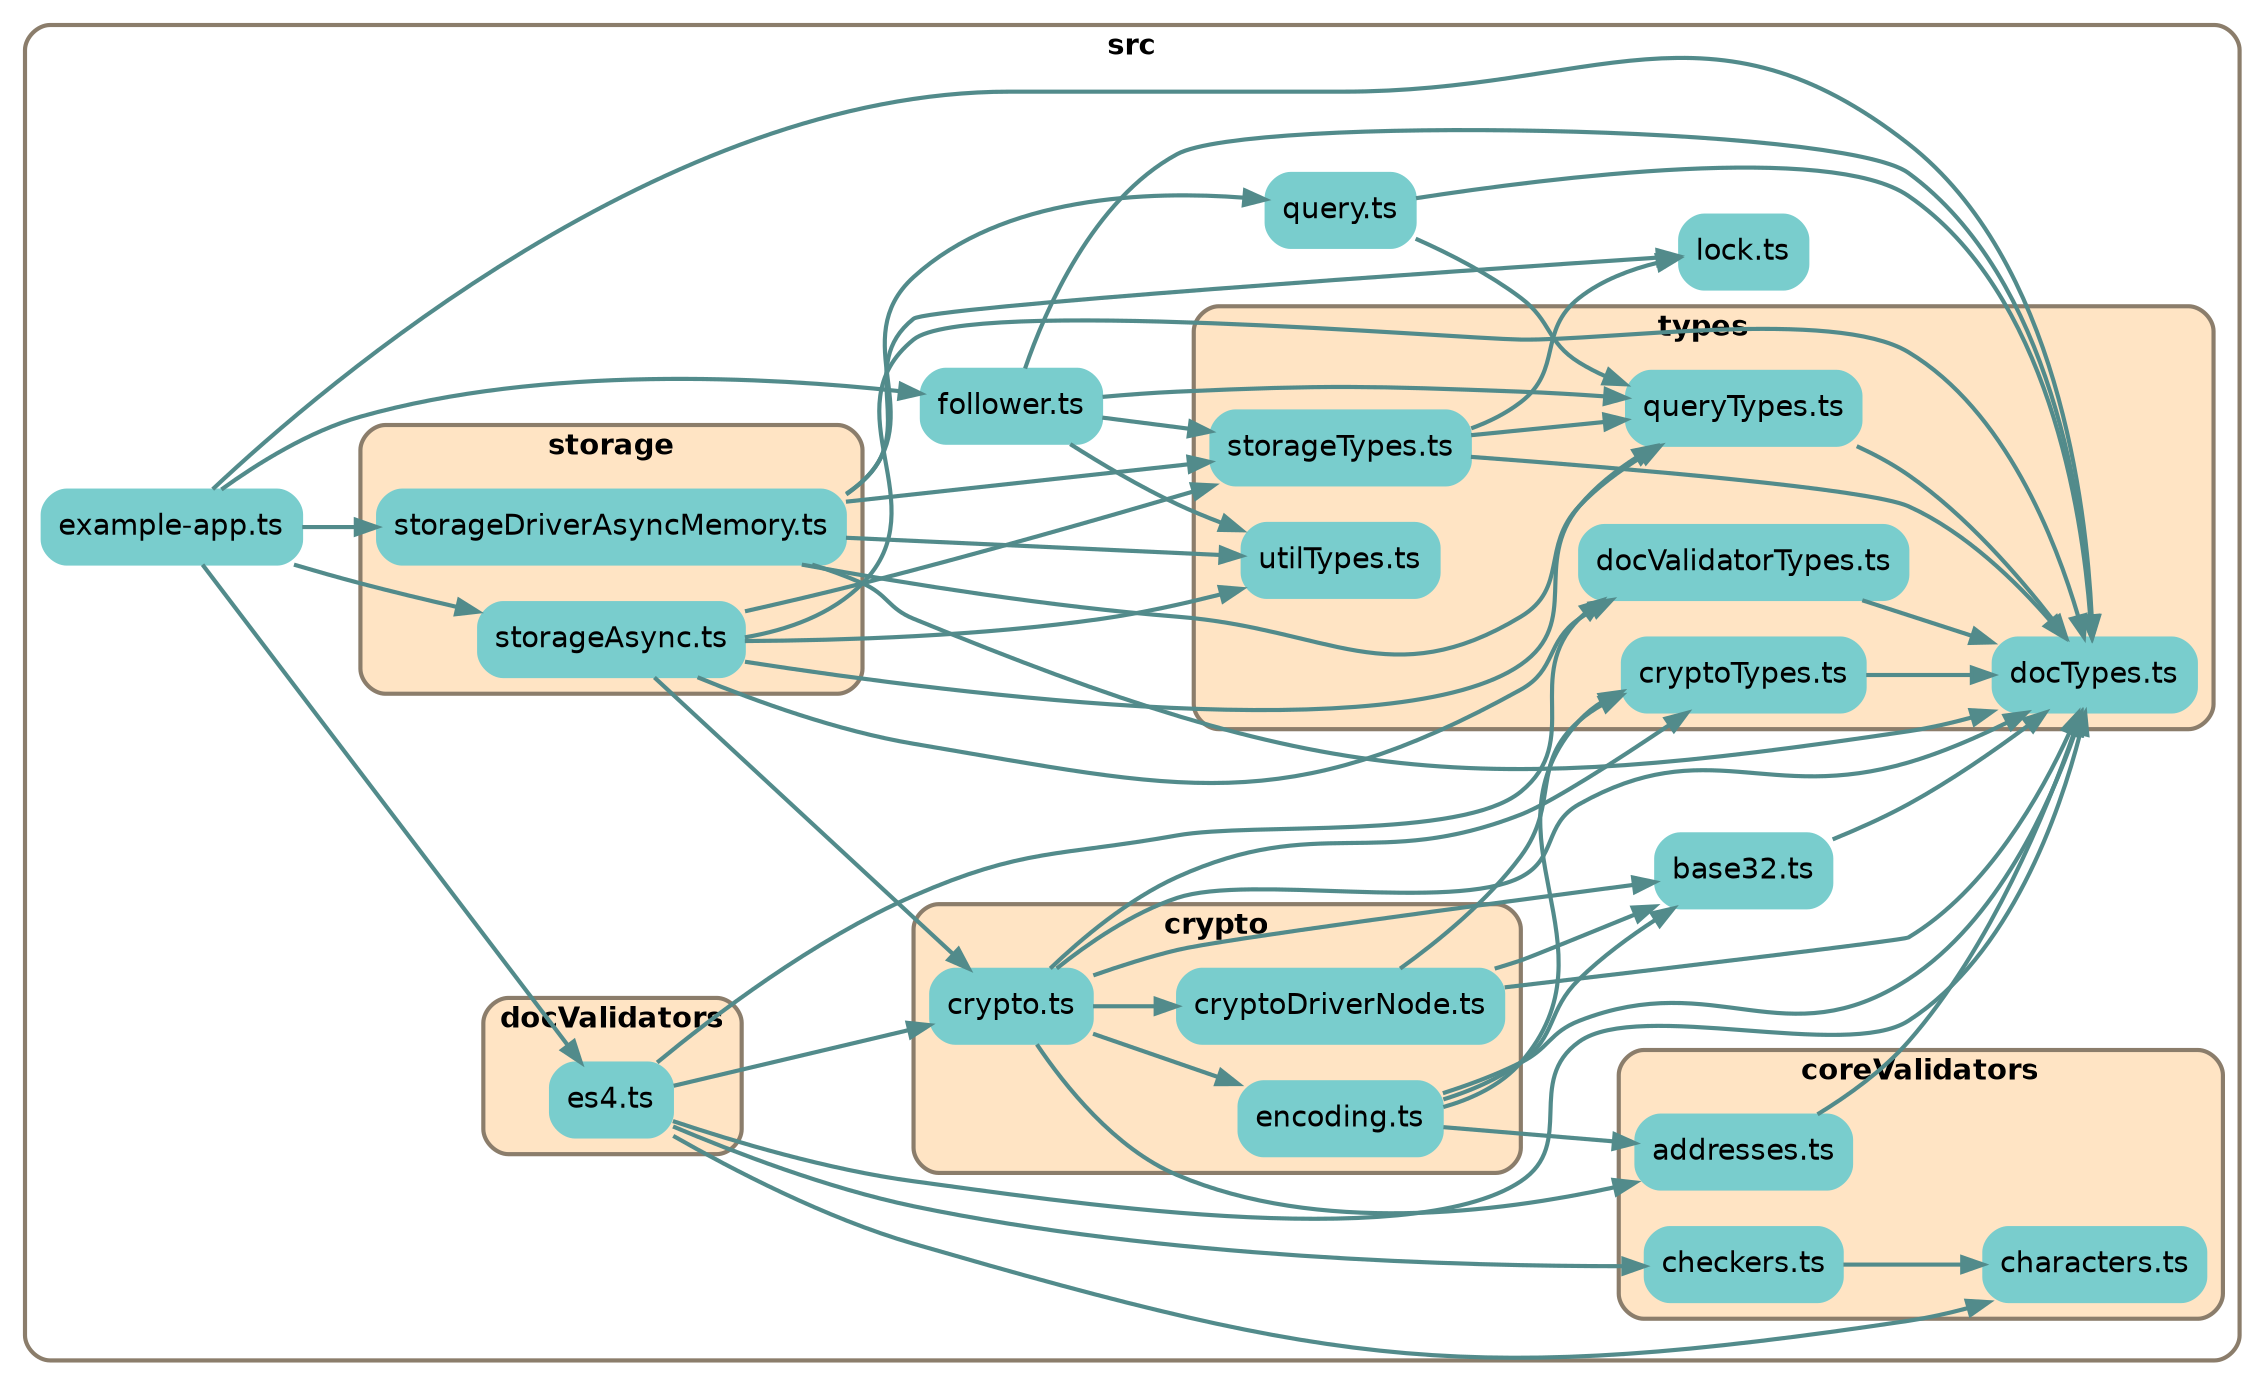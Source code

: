 
digraph G {
    //splines=line;
    //splines=polyline;
    splines=true;
    rankdir=LR;
    //newrank=true;
    compound=true;
    graph [fontname = "helvetica"];  // dpi=72
    node [fontname = "helvetica"];
    edge [fontname = "helvetica"];
    
    // files in their folder clusters

    subgraph cluster6263276666 {
        label=<<b>src</b>>;
        style="rounded";
        color=bisque4;
        penwidth=2;
                    
        "src/base32.ts" [label="base32.ts", shape=rectangle; style="rounded,filled"; color=darkslategray3];
        "src/example-app.ts" [label="example-app.ts", shape=rectangle; style="rounded,filled"; color=darkslategray3];
        "src/follower.ts" [label="follower.ts", shape=rectangle; style="rounded,filled"; color=darkslategray3];
        "src/lock.ts" [label="lock.ts", shape=rectangle; style="rounded,filled"; color=darkslategray3];
        "src/query.ts" [label="query.ts", shape=rectangle; style="rounded,filled"; color=darkslategray3];

        subgraph cluster5570178276 {
            label=<<b>coreValidators</b>>;
            style="rounded,filled";
            fillcolor=bisque;
            color=bisque4;
            penwidth=2;
                    
            "src/coreValidators/addresses.ts" [label="addresses.ts", shape=rectangle; style="rounded,filled"; color=darkslategray3];
            "src/coreValidators/characters.ts" [label="characters.ts", shape=rectangle; style="rounded,filled"; color=darkslategray3];
            "src/coreValidators/checkers.ts" [label="checkers.ts", shape=rectangle; style="rounded,filled"; color=darkslategray3];
        }

        subgraph cluster1910233637 {
            label=<<b>crypto</b>>;
            style="rounded,filled";
            fillcolor=bisque;
            color=bisque4;
            penwidth=2;
                    
            "src/crypto/crypto.ts" [label="crypto.ts", shape=rectangle; style="rounded,filled"; color=darkslategray3];
            "src/crypto/cryptoDriverNode.ts" [label="cryptoDriverNode.ts", shape=rectangle; style="rounded,filled"; color=darkslategray3];
            "src/crypto/encoding.ts" [label="encoding.ts", shape=rectangle; style="rounded,filled"; color=darkslategray3];
        }

        subgraph cluster7076104931 {
            label=<<b>docValidators</b>>;
            style="rounded,filled";
            fillcolor=bisque;
            color=bisque4;
            penwidth=2;
                    
            "src/docValidators/es4.ts" [label="es4.ts", shape=rectangle; style="rounded,filled"; color=darkslategray3];
        }

        subgraph cluster1309341957 {
            label=<<b>storage</b>>;
            style="rounded,filled";
            fillcolor=bisque;
            color=bisque4;
            penwidth=2;
                    
            "src/storage/storageAsync.ts" [label="storageAsync.ts", shape=rectangle; style="rounded,filled"; color=darkslategray3];
            "src/storage/storageDriverAsyncMemory.ts" [label="storageDriverAsyncMemory.ts", shape=rectangle; style="rounded,filled"; color=darkslategray3];
        }

        subgraph cluster8239367334 {
            label=<<b>types</b>>;
            style="rounded,filled";
            fillcolor=bisque;
            color=bisque4;
            penwidth=2;
                    
            "src/types/cryptoTypes.ts" [label="cryptoTypes.ts", shape=rectangle; style="rounded,filled"; color=darkslategray3];
            "src/types/docTypes.ts" [label="docTypes.ts", shape=rectangle; style="rounded,filled"; color=darkslategray3];
            "src/types/docValidatorTypes.ts" [label="docValidatorTypes.ts", shape=rectangle; style="rounded,filled"; color=darkslategray3];
            "src/types/queryTypes.ts" [label="queryTypes.ts", shape=rectangle; style="rounded,filled"; color=darkslategray3];
            "src/types/storageTypes.ts" [label="storageTypes.ts", shape=rectangle; style="rounded,filled"; color=darkslategray3];
            "src/types/utilTypes.ts" [label="utilTypes.ts", shape=rectangle; style="rounded,filled"; color=darkslategray3];
        }
    }

    // edges between files
    "src/base32.ts" -> "src/types/docTypes.ts" [penwidth=2; color=darkslategray4];
    "src/coreValidators/addresses.ts" -> "src/types/docTypes.ts" [penwidth=2; color=darkslategray4];
    "src/coreValidators/checkers.ts" -> "src/coreValidators/characters.ts" [penwidth=2; color=darkslategray4];
    "src/crypto/crypto.ts" -> "src/crypto/cryptoDriverNode.ts" [penwidth=2; color=darkslategray4];
    "src/crypto/crypto.ts" -> "src/types/docTypes.ts" [penwidth=2; color=darkslategray4];
    "src/crypto/crypto.ts" -> "src/types/cryptoTypes.ts" [penwidth=2; color=darkslategray4];
    "src/crypto/crypto.ts" -> "src/base32.ts" [penwidth=2; color=darkslategray4];
    "src/crypto/crypto.ts" -> "src/crypto/encoding.ts" [penwidth=2; color=darkslategray4];
    "src/crypto/crypto.ts" -> "src/coreValidators/addresses.ts" [penwidth=2; color=darkslategray4];
    "src/crypto/cryptoDriverNode.ts" -> "src/types/docTypes.ts" [penwidth=2; color=darkslategray4];
    "src/crypto/cryptoDriverNode.ts" -> "src/types/cryptoTypes.ts" [penwidth=2; color=darkslategray4];
    "src/crypto/cryptoDriverNode.ts" -> "src/base32.ts" [penwidth=2; color=darkslategray4];
    "src/crypto/encoding.ts" -> "src/types/docTypes.ts" [penwidth=2; color=darkslategray4];
    "src/crypto/encoding.ts" -> "src/base32.ts" [penwidth=2; color=darkslategray4];
    "src/crypto/encoding.ts" -> "src/types/cryptoTypes.ts" [penwidth=2; color=darkslategray4];
    "src/crypto/encoding.ts" -> "src/coreValidators/addresses.ts" [penwidth=2; color=darkslategray4];
    "src/docValidators/es4.ts" -> "src/types/docTypes.ts" [penwidth=2; color=darkslategray4];
    "src/docValidators/es4.ts" -> "src/types/docValidatorTypes.ts" [penwidth=2; color=darkslategray4];
    "src/docValidators/es4.ts" -> "src/coreValidators/characters.ts" [penwidth=2; color=darkslategray4];
    "src/docValidators/es4.ts" -> "src/coreValidators/checkers.ts" [penwidth=2; color=darkslategray4];
    "src/docValidators/es4.ts" -> "src/crypto/crypto.ts" [penwidth=2; color=darkslategray4];
    "src/example-app.ts" -> "src/types/docTypes.ts" [penwidth=2; color=darkslategray4];
    "src/example-app.ts" -> "src/docValidators/es4.ts" [penwidth=2; color=darkslategray4];
    "src/example-app.ts" -> "src/storage/storageDriverAsyncMemory.ts" [penwidth=2; color=darkslategray4];
    "src/example-app.ts" -> "src/storage/storageAsync.ts" [penwidth=2; color=darkslategray4];
    "src/example-app.ts" -> "src/follower.ts" [penwidth=2; color=darkslategray4];
    "src/follower.ts" -> "src/types/utilTypes.ts" [penwidth=2; color=darkslategray4];
    "src/follower.ts" -> "src/types/docTypes.ts" [penwidth=2; color=darkslategray4];
    "src/follower.ts" -> "src/types/queryTypes.ts" [penwidth=2; color=darkslategray4];
    "src/follower.ts" -> "src/types/storageTypes.ts" [penwidth=2; color=darkslategray4];
    "src/query.ts" -> "src/types/docTypes.ts" [penwidth=2; color=darkslategray4];
    "src/query.ts" -> "src/types/queryTypes.ts" [penwidth=2; color=darkslategray4];
    "src/storage/storageAsync.ts" -> "src/types/utilTypes.ts" [penwidth=2; color=darkslategray4];
    "src/storage/storageAsync.ts" -> "src/types/docTypes.ts" [penwidth=2; color=darkslategray4];
    "src/storage/storageAsync.ts" -> "src/types/queryTypes.ts" [penwidth=2; color=darkslategray4];
    "src/storage/storageAsync.ts" -> "src/types/storageTypes.ts" [penwidth=2; color=darkslategray4];
    "src/storage/storageAsync.ts" -> "src/types/docValidatorTypes.ts" [penwidth=2; color=darkslategray4];
    "src/storage/storageAsync.ts" -> "src/crypto/crypto.ts" [penwidth=2; color=darkslategray4];
    "src/storage/storageDriverAsyncMemory.ts" -> "src/types/utilTypes.ts" [penwidth=2; color=darkslategray4];
    "src/storage/storageDriverAsyncMemory.ts" -> "src/types/docTypes.ts" [penwidth=2; color=darkslategray4];
    "src/storage/storageDriverAsyncMemory.ts" -> "src/types/queryTypes.ts" [penwidth=2; color=darkslategray4];
    "src/storage/storageDriverAsyncMemory.ts" -> "src/types/storageTypes.ts" [penwidth=2; color=darkslategray4];
    "src/storage/storageDriverAsyncMemory.ts" -> "src/query.ts" [penwidth=2; color=darkslategray4];
    "src/storage/storageDriverAsyncMemory.ts" -> "src/lock.ts" [penwidth=2; color=darkslategray4];
    "src/types/cryptoTypes.ts" -> "src/types/docTypes.ts" [penwidth=2; color=darkslategray4];
    "src/types/docValidatorTypes.ts" -> "src/types/docTypes.ts" [penwidth=2; color=darkslategray4];
    "src/types/queryTypes.ts" -> "src/types/docTypes.ts" [penwidth=2; color=darkslategray4];
    "src/types/storageTypes.ts" -> "src/types/docTypes.ts" [penwidth=2; color=darkslategray4];
    "src/types/storageTypes.ts" -> "src/types/queryTypes.ts" [penwidth=2; color=darkslategray4];
    "src/types/storageTypes.ts" -> "src/lock.ts" [penwidth=2; color=darkslategray4];

}
